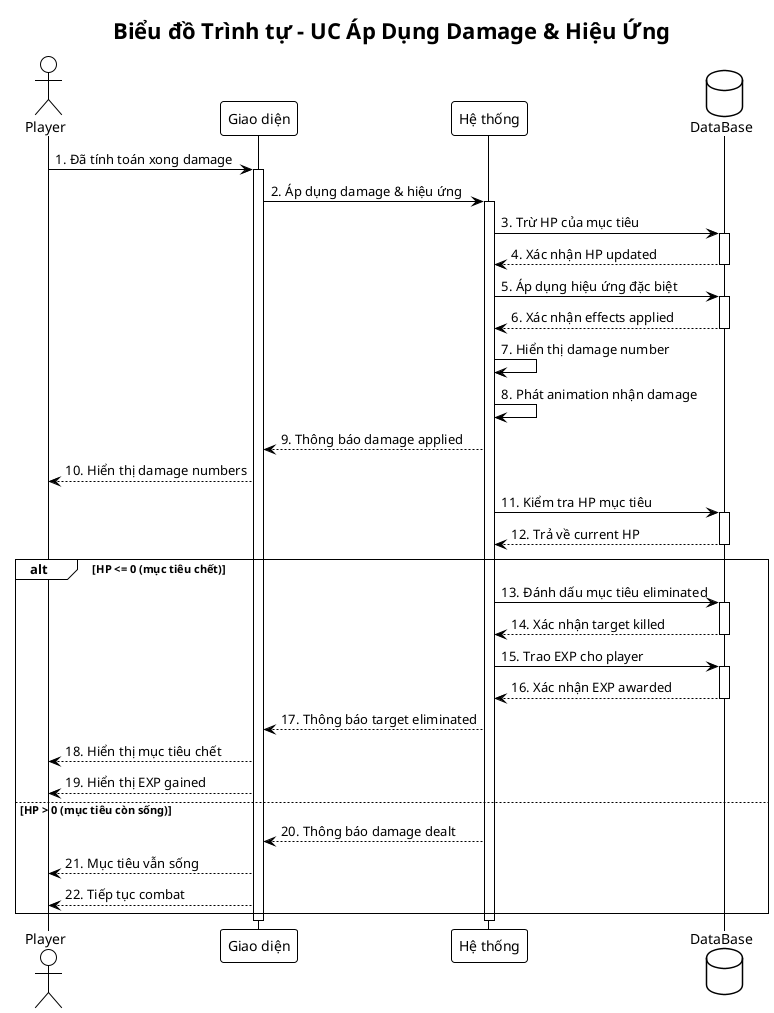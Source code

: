 @startuml Sequence_UC4_Ap_Dung_Damage
!theme plain

title Biểu đồ Trình tự - UC Áp Dụng Damage & Hiệu Ứng

actor Player
participant "Giao diện" as UI
participant "Hệ thống" as System
database "DataBase" as DB

Player -> UI: 1. Đã tính toán xong damage
activate UI
UI -> System: 2. Áp dụng damage & hiệu ứng
activate System

System -> DB: 3. Trừ HP của mục tiêu
activate DB
DB --> System: 4. Xác nhận HP updated
deactivate DB

System -> DB: 5. Áp dụng hiệu ứng đặc biệt
activate DB
DB --> System: 6. Xác nhận effects applied
deactivate DB

System -> System: 7. Hiển thị damage number
System -> System: 8. Phát animation nhận damage

System --> UI: 9. Thông báo damage applied
UI --> Player: 10. Hiển thị damage numbers

System -> DB: 11. Kiểm tra HP mục tiêu
activate DB
DB --> System: 12. Trả về current HP
deactivate DB

alt HP <= 0 (mục tiêu chết)
    System -> DB: 13. Đánh dấu mục tiêu eliminated
    activate DB
    DB --> System: 14. Xác nhận target killed
    deactivate DB
    
    System -> DB: 15. Trao EXP cho player
    activate DB
    DB --> System: 16. Xác nhận EXP awarded
    deactivate DB
    
    System --> UI: 17. Thông báo target eliminated
    UI --> Player: 18. Hiển thị mục tiêu chết
    UI --> Player: 19. Hiển thị EXP gained
    
else HP > 0 (mục tiêu còn sống)
    System --> UI: 20. Thông báo damage dealt
    UI --> Player: 21. Mục tiêu vẫn sống
    UI --> Player: 22. Tiếp tục combat
end

deactivate System
deactivate UI

@enduml


